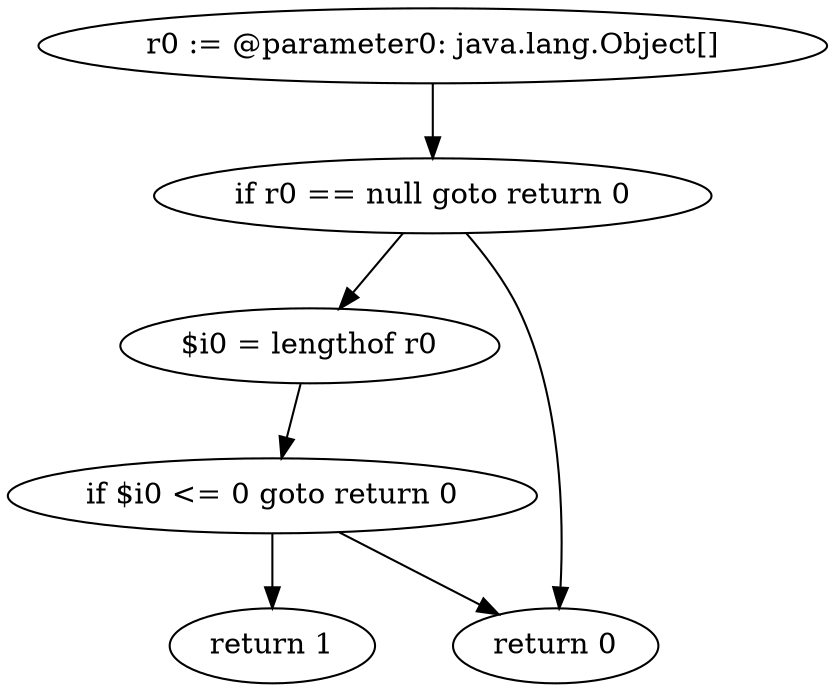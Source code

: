 digraph "unitGraph" {
    "r0 := @parameter0: java.lang.Object[]"
    "if r0 == null goto return 0"
    "$i0 = lengthof r0"
    "if $i0 <= 0 goto return 0"
    "return 1"
    "return 0"
    "r0 := @parameter0: java.lang.Object[]"->"if r0 == null goto return 0";
    "if r0 == null goto return 0"->"$i0 = lengthof r0";
    "if r0 == null goto return 0"->"return 0";
    "$i0 = lengthof r0"->"if $i0 <= 0 goto return 0";
    "if $i0 <= 0 goto return 0"->"return 1";
    "if $i0 <= 0 goto return 0"->"return 0";
}
